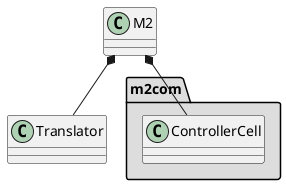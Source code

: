 @startuml
package "m2com" #DDDDDD {
  class ControllerCell
}

M2 *-- ControllerCell
M2 *-- Translator
@enduml
